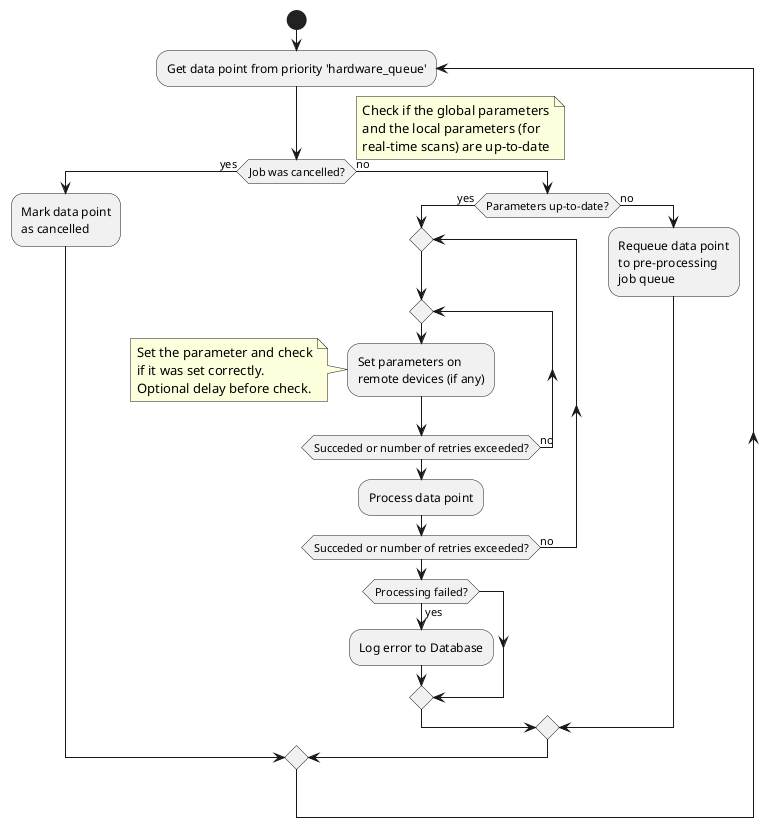 @startuml
start
repeat :Get data point from priority 'hardware_queue';
    if (Job was cancelled?) then (yes)
        :Mark data point
        as cancelled;
    else (no)
        note right
            Check if the global parameters
            and the local parameters (for
            real-time scans) are up-to-date
        end note
        if (Parameters up-to-date?) then (yes)
            repeat
                repeat
                    :Set parameters on
                    remote devices (if any);
                    note
                        Set the parameter and check
                        if it was set correctly.
                        Optional delay before check.
                    end note
                repeat while (Succeded or number of retries exceeded?) is (no)
                :Process data point;
            repeat while (Succeded or number of retries exceeded?) is (no)
            if (Processing failed?) then (yes)
                :Log error to Database;
            endif
        else (no)
            :Requeue data point
            to pre-processing
            job queue;
        endif
    endif
@enduml
